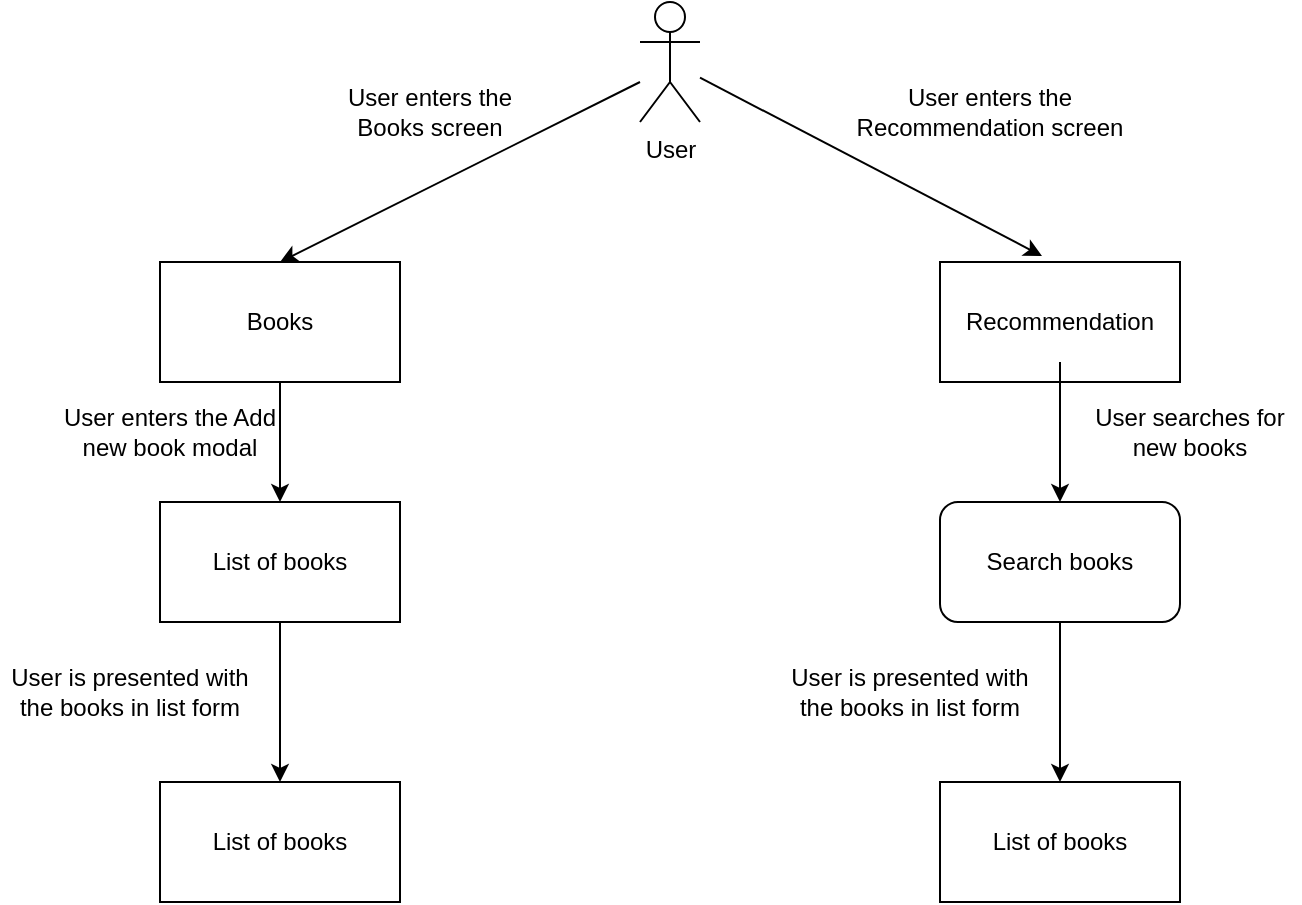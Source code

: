 <mxfile version="24.3.1" type="github">
  <diagram id="C5RBs43oDa-KdzZeNtuy" name="Page-1">
    <mxGraphModel dx="1050" dy="566" grid="1" gridSize="10" guides="1" tooltips="1" connect="1" arrows="1" fold="1" page="1" pageScale="1" pageWidth="827" pageHeight="1169" math="0" shadow="0">
      <root>
        <mxCell id="WIyWlLk6GJQsqaUBKTNV-0" />
        <mxCell id="WIyWlLk6GJQsqaUBKTNV-1" parent="WIyWlLk6GJQsqaUBKTNV-0" />
        <mxCell id="FqRkddRtCoNbShNubanl-0" value="User" style="shape=umlActor;verticalLabelPosition=bottom;verticalAlign=top;html=1;outlineConnect=0;" vertex="1" parent="WIyWlLk6GJQsqaUBKTNV-1">
          <mxGeometry x="410" y="30" width="30" height="60" as="geometry" />
        </mxCell>
        <mxCell id="FqRkddRtCoNbShNubanl-1" value="Books" style="rounded=0;whiteSpace=wrap;html=1;" vertex="1" parent="WIyWlLk6GJQsqaUBKTNV-1">
          <mxGeometry x="170" y="160" width="120" height="60" as="geometry" />
        </mxCell>
        <mxCell id="FqRkddRtCoNbShNubanl-2" value="Recommendation" style="rounded=0;whiteSpace=wrap;html=1;" vertex="1" parent="WIyWlLk6GJQsqaUBKTNV-1">
          <mxGeometry x="560" y="160" width="120" height="60" as="geometry" />
        </mxCell>
        <mxCell id="FqRkddRtCoNbShNubanl-4" value="" style="endArrow=classic;html=1;rounded=0;entryX=0.425;entryY=-0.05;entryDx=0;entryDy=0;entryPerimeter=0;" edge="1" parent="WIyWlLk6GJQsqaUBKTNV-1" source="FqRkddRtCoNbShNubanl-0" target="FqRkddRtCoNbShNubanl-2">
          <mxGeometry width="50" height="50" relative="1" as="geometry">
            <mxPoint x="340" y="210" as="sourcePoint" />
            <mxPoint x="390" y="160" as="targetPoint" />
          </mxGeometry>
        </mxCell>
        <mxCell id="FqRkddRtCoNbShNubanl-5" value="" style="endArrow=classic;html=1;rounded=0;entryX=0.5;entryY=0;entryDx=0;entryDy=0;" edge="1" parent="WIyWlLk6GJQsqaUBKTNV-1" target="FqRkddRtCoNbShNubanl-1">
          <mxGeometry width="50" height="50" relative="1" as="geometry">
            <mxPoint x="410" y="70" as="sourcePoint" />
            <mxPoint x="421" y="148" as="targetPoint" />
          </mxGeometry>
        </mxCell>
        <mxCell id="FqRkddRtCoNbShNubanl-6" value="Add book" style="rounded=1;whiteSpace=wrap;html=1;" vertex="1" parent="WIyWlLk6GJQsqaUBKTNV-1">
          <mxGeometry x="170" y="280" width="120" height="60" as="geometry" />
        </mxCell>
        <mxCell id="FqRkddRtCoNbShNubanl-7" value="" style="endArrow=classic;html=1;rounded=0;entryX=0.5;entryY=0;entryDx=0;entryDy=0;exitX=0.5;exitY=1;exitDx=0;exitDy=0;" edge="1" parent="WIyWlLk6GJQsqaUBKTNV-1" source="FqRkddRtCoNbShNubanl-1" target="FqRkddRtCoNbShNubanl-6">
          <mxGeometry width="50" height="50" relative="1" as="geometry">
            <mxPoint x="420" y="80" as="sourcePoint" />
            <mxPoint x="240" y="170" as="targetPoint" />
          </mxGeometry>
        </mxCell>
        <mxCell id="FqRkddRtCoNbShNubanl-10" value="Search books" style="rounded=1;whiteSpace=wrap;html=1;" vertex="1" parent="WIyWlLk6GJQsqaUBKTNV-1">
          <mxGeometry x="560" y="280" width="120" height="60" as="geometry" />
        </mxCell>
        <mxCell id="FqRkddRtCoNbShNubanl-11" value="" style="endArrow=classic;html=1;rounded=0;entryX=0.5;entryY=0;entryDx=0;entryDy=0;" edge="1" parent="WIyWlLk6GJQsqaUBKTNV-1" target="FqRkddRtCoNbShNubanl-10">
          <mxGeometry width="50" height="50" relative="1" as="geometry">
            <mxPoint x="620" y="210" as="sourcePoint" />
            <mxPoint x="630" y="170" as="targetPoint" />
          </mxGeometry>
        </mxCell>
        <mxCell id="FqRkddRtCoNbShNubanl-12" value="User enters the Books screen" style="text;html=1;align=center;verticalAlign=middle;whiteSpace=wrap;rounded=0;" vertex="1" parent="WIyWlLk6GJQsqaUBKTNV-1">
          <mxGeometry x="260" y="70" width="90" height="30" as="geometry" />
        </mxCell>
        <mxCell id="FqRkddRtCoNbShNubanl-13" value="User enters the Recommendation screen" style="text;html=1;align=center;verticalAlign=middle;whiteSpace=wrap;rounded=0;" vertex="1" parent="WIyWlLk6GJQsqaUBKTNV-1">
          <mxGeometry x="510" y="70" width="150" height="30" as="geometry" />
        </mxCell>
        <mxCell id="FqRkddRtCoNbShNubanl-14" value="User enters the Add new book modal" style="text;html=1;align=center;verticalAlign=middle;whiteSpace=wrap;rounded=0;" vertex="1" parent="WIyWlLk6GJQsqaUBKTNV-1">
          <mxGeometry x="120" y="230" width="110" height="30" as="geometry" />
        </mxCell>
        <mxCell id="FqRkddRtCoNbShNubanl-15" value="User searches for new books" style="text;html=1;align=center;verticalAlign=middle;whiteSpace=wrap;rounded=0;" vertex="1" parent="WIyWlLk6GJQsqaUBKTNV-1">
          <mxGeometry x="630" y="230" width="110" height="30" as="geometry" />
        </mxCell>
        <mxCell id="FqRkddRtCoNbShNubanl-16" value="List of books" style="rounded=0;whiteSpace=wrap;html=1;" vertex="1" parent="WIyWlLk6GJQsqaUBKTNV-1">
          <mxGeometry x="170" y="420" width="120" height="60" as="geometry" />
        </mxCell>
        <mxCell id="FqRkddRtCoNbShNubanl-17" value="User is presented with the books in list form " style="text;html=1;align=center;verticalAlign=middle;whiteSpace=wrap;rounded=0;" vertex="1" parent="WIyWlLk6GJQsqaUBKTNV-1">
          <mxGeometry x="90" y="360" width="130" height="30" as="geometry" />
        </mxCell>
        <mxCell id="FqRkddRtCoNbShNubanl-18" value="" style="endArrow=classic;html=1;rounded=0;entryX=0.5;entryY=0;entryDx=0;entryDy=0;" edge="1" parent="WIyWlLk6GJQsqaUBKTNV-1">
          <mxGeometry width="50" height="50" relative="1" as="geometry">
            <mxPoint x="230" y="340" as="sourcePoint" />
            <mxPoint x="230" y="420" as="targetPoint" />
          </mxGeometry>
        </mxCell>
        <mxCell id="FqRkddRtCoNbShNubanl-20" value="List of books" style="rounded=0;whiteSpace=wrap;html=1;" vertex="1" parent="WIyWlLk6GJQsqaUBKTNV-1">
          <mxGeometry x="170" y="280" width="120" height="60" as="geometry" />
        </mxCell>
        <mxCell id="FqRkddRtCoNbShNubanl-30" value="List of books" style="rounded=0;whiteSpace=wrap;html=1;" vertex="1" parent="WIyWlLk6GJQsqaUBKTNV-1">
          <mxGeometry x="560" y="420" width="120" height="60" as="geometry" />
        </mxCell>
        <mxCell id="FqRkddRtCoNbShNubanl-31" value="User is presented with the books in list form " style="text;html=1;align=center;verticalAlign=middle;whiteSpace=wrap;rounded=0;" vertex="1" parent="WIyWlLk6GJQsqaUBKTNV-1">
          <mxGeometry x="480" y="360" width="130" height="30" as="geometry" />
        </mxCell>
        <mxCell id="FqRkddRtCoNbShNubanl-32" value="" style="endArrow=classic;html=1;rounded=0;entryX=0.5;entryY=0;entryDx=0;entryDy=0;" edge="1" parent="WIyWlLk6GJQsqaUBKTNV-1" target="FqRkddRtCoNbShNubanl-30">
          <mxGeometry width="50" height="50" relative="1" as="geometry">
            <mxPoint x="620" y="340" as="sourcePoint" />
            <mxPoint x="760" y="400" as="targetPoint" />
          </mxGeometry>
        </mxCell>
      </root>
    </mxGraphModel>
  </diagram>
</mxfile>
